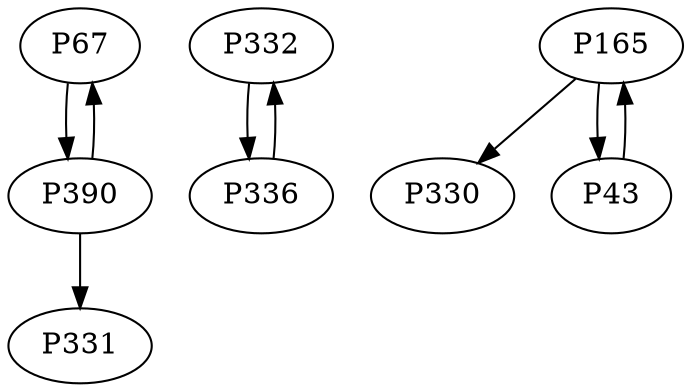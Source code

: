 digraph {
	P67 -> P390
	P390 -> P67
	P332 -> P336
	P390 -> P331
	P165 -> P330
	P43 -> P165
	P165 -> P43
	P336 -> P332
}